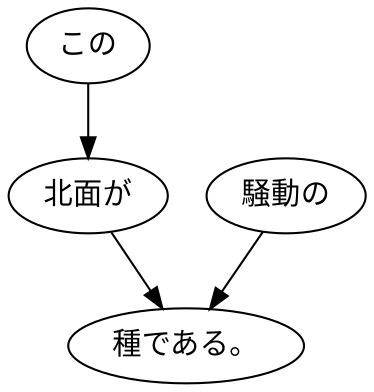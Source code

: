 digraph graph4677 {
	node0 [label="この"];
	node1 [label="北面が"];
	node2 [label="騒動の"];
	node3 [label="種である。"];
	node0 -> node1;
	node1 -> node3;
	node2 -> node3;
}
